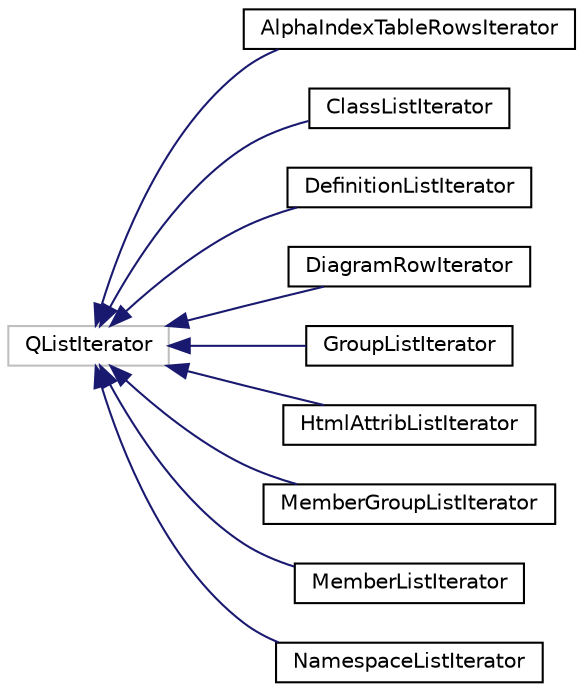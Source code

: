 digraph "Graphical Class Hierarchy"
{
 // INTERACTIVE_SVG=YES
 // LATEX_PDF_SIZE
  edge [fontname="Helvetica",fontsize="10",labelfontname="Helvetica",labelfontsize="10"];
  node [fontname="Helvetica",fontsize="10",shape=record];
  rankdir="LR";
  Node351 [label="QListIterator",height=0.2,width=0.4,color="grey75", fillcolor="white", style="filled",tooltip=" "];
  Node351 -> Node0 [dir="back",color="midnightblue",fontsize="10",style="solid",fontname="Helvetica"];
  Node0 [label="AlphaIndexTableRowsIterator",height=0.2,width=0.4,color="black", fillcolor="white", style="filled",URL="$d6/d7d/class_alpha_index_table_rows_iterator.html",tooltip="Iterator for the cells in a row of the alphabetical class index."];
  Node351 -> Node353 [dir="back",color="midnightblue",fontsize="10",style="solid",fontname="Helvetica"];
  Node353 [label="ClassListIterator",height=0.2,width=0.4,color="black", fillcolor="white", style="filled",URL="$d4/dd1/class_class_list_iterator.html",tooltip="An iterator for ClassDef objects in a ClassList."];
  Node351 -> Node354 [dir="back",color="midnightblue",fontsize="10",style="solid",fontname="Helvetica"];
  Node354 [label="DefinitionListIterator",height=0.2,width=0.4,color="black", fillcolor="white", style="filled",URL="$d2/d0b/class_definition_list_iterator.html",tooltip="An iterator for Definition objects in a DefinitionList."];
  Node351 -> Node355 [dir="back",color="midnightblue",fontsize="10",style="solid",fontname="Helvetica"];
  Node355 [label="DiagramRowIterator",height=0.2,width=0.4,color="black", fillcolor="white", style="filled",URL="$dd/d0b/class_diagram_row_iterator.html",tooltip="Class representing iterator for the rows in the built-in class diagram."];
  Node351 -> Node356 [dir="back",color="midnightblue",fontsize="10",style="solid",fontname="Helvetica"];
  Node356 [label="GroupListIterator",height=0.2,width=0.4,color="black", fillcolor="white", style="filled",URL="$df/dc4/class_group_list_iterator.html",tooltip="An iterator for GroupDef objects in a GroupList."];
  Node351 -> Node357 [dir="back",color="midnightblue",fontsize="10",style="solid",fontname="Helvetica"];
  Node357 [label="HtmlAttribListIterator",height=0.2,width=0.4,color="black", fillcolor="white", style="filled",URL="$d6/dfa/class_html_attrib_list_iterator.html",tooltip="Html attribute list iterator."];
  Node351 -> Node358 [dir="back",color="midnightblue",fontsize="10",style="solid",fontname="Helvetica"];
  Node358 [label="MemberGroupListIterator",height=0.2,width=0.4,color="black", fillcolor="white", style="filled",URL="$db/d7e/class_member_group_list_iterator.html",tooltip="An iterator for MemberGroup objects in a MemberGroupList."];
  Node351 -> Node359 [dir="back",color="midnightblue",fontsize="10",style="solid",fontname="Helvetica"];
  Node359 [label="MemberListIterator",height=0.2,width=0.4,color="black", fillcolor="white", style="filled",URL="$d0/d3c/class_member_list_iterator.html",tooltip="An iterator for MemberDef objects in a MemberList."];
  Node351 -> Node360 [dir="back",color="midnightblue",fontsize="10",style="solid",fontname="Helvetica"];
  Node360 [label="NamespaceListIterator",height=0.2,width=0.4,color="black", fillcolor="white", style="filled",URL="$d7/d5a/class_namespace_list_iterator.html",tooltip="An iterator for NamespaceDef objects in a NamespaceList."];
}
